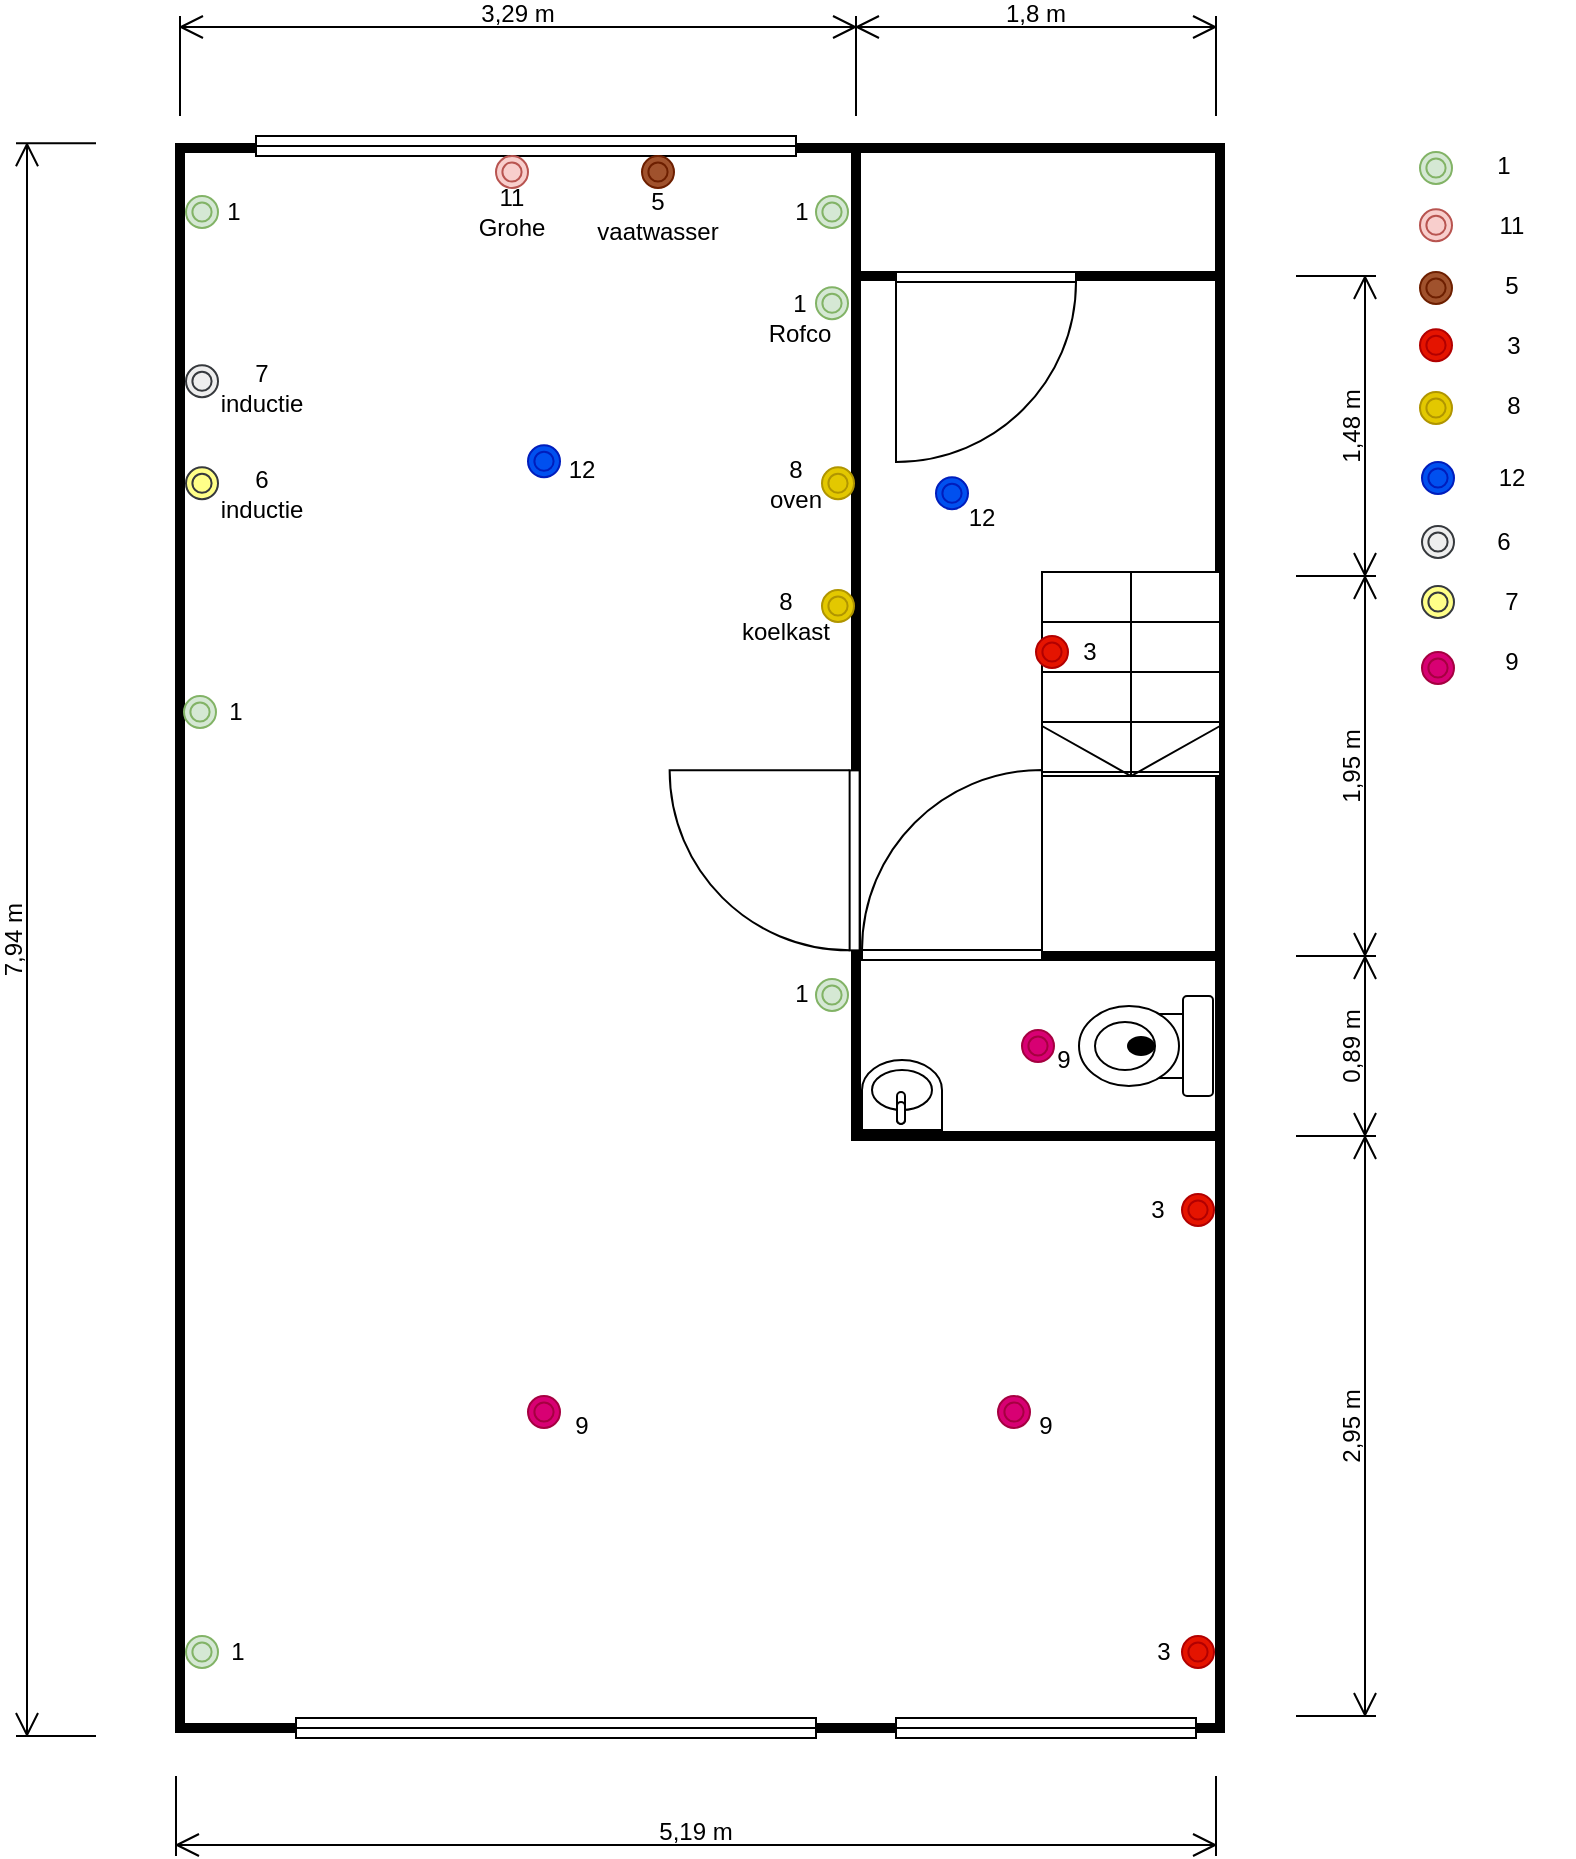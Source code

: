 <mxfile version="22.0.4" type="github">
  <diagram name="Page-1" id="jhLPxVsaWBwSPn-FSWZz">
    <mxGraphModel dx="2247" dy="2011" grid="1" gridSize="10" guides="1" tooltips="1" connect="1" arrows="1" fold="1" page="1" pageScale="1" pageWidth="827" pageHeight="1169" math="0" shadow="0">
      <root>
        <mxCell id="0" />
        <mxCell id="1" parent="0" />
        <mxCell id="ICWOFEsdJhEdBNFfQhtw-2" value="" style="rounded=0;whiteSpace=wrap;html=1;strokeWidth=5;movable=1;resizable=1;rotatable=1;deletable=1;editable=1;locked=0;connectable=1;" parent="1" vertex="1">
          <mxGeometry x="2" y="46" width="520" height="790" as="geometry" />
        </mxCell>
        <mxCell id="ICWOFEsdJhEdBNFfQhtw-52" value="3" style="text;html=1;strokeColor=none;fillColor=none;align=center;verticalAlign=middle;whiteSpace=wrap;rounded=0;" parent="1" vertex="1">
          <mxGeometry x="464" y="783" width="60" height="30" as="geometry" />
        </mxCell>
        <mxCell id="ICWOFEsdJhEdBNFfQhtw-47" value="1" style="text;html=1;strokeColor=none;fillColor=none;align=center;verticalAlign=middle;whiteSpace=wrap;rounded=0;strokeWidth=1;" parent="1" vertex="1">
          <mxGeometry x="634" y="39.63" width="60" height="30" as="geometry" />
        </mxCell>
        <mxCell id="ICWOFEsdJhEdBNFfQhtw-7" value="" style="rounded=0;whiteSpace=wrap;html=1;strokeWidth=5;" parent="1" vertex="1">
          <mxGeometry x="340" y="450" width="182" height="90" as="geometry" />
        </mxCell>
        <mxCell id="ICWOFEsdJhEdBNFfQhtw-9" value="" style="rounded=0;whiteSpace=wrap;html=1;strokeWidth=5;" parent="1" vertex="1">
          <mxGeometry x="340" y="110" width="182" height="340" as="geometry" />
        </mxCell>
        <mxCell id="ICWOFEsdJhEdBNFfQhtw-13" value="" style="verticalLabelPosition=bottom;html=1;verticalAlign=top;align=center;shape=mxgraph.floorplan.doorLeft;aspect=fixed;" parent="1" vertex="1">
          <mxGeometry x="360" y="108" width="90" height="95.63" as="geometry" />
        </mxCell>
        <mxCell id="ICWOFEsdJhEdBNFfQhtw-14" value="" style="verticalLabelPosition=bottom;html=1;verticalAlign=top;align=center;shape=mxgraph.floorplan.doorLeft;aspect=fixed;rotation=90;" parent="1" vertex="1">
          <mxGeometry x="249" y="354.37" width="90" height="95.63" as="geometry" />
        </mxCell>
        <mxCell id="ICWOFEsdJhEdBNFfQhtw-17" value="" style="verticalLabelPosition=bottom;html=1;verticalAlign=top;align=center;shape=mxgraph.floorplan.window;" parent="1" vertex="1">
          <mxGeometry x="60" y="831" width="260" height="10" as="geometry" />
        </mxCell>
        <mxCell id="ICWOFEsdJhEdBNFfQhtw-19" value="" style="verticalLabelPosition=bottom;html=1;verticalAlign=top;align=center;shape=mxgraph.floorplan.window;" parent="1" vertex="1">
          <mxGeometry x="360" y="831" width="150" height="10" as="geometry" />
        </mxCell>
        <mxCell id="ICWOFEsdJhEdBNFfQhtw-20" value="" style="verticalLabelPosition=bottom;html=1;verticalAlign=top;align=center;shape=mxgraph.floorplan.toilet;rotation=90;" parent="1" vertex="1">
          <mxGeometry x="460" y="461.5" width="50" height="67" as="geometry" />
        </mxCell>
        <mxCell id="ICWOFEsdJhEdBNFfQhtw-21" value="" style="verticalLabelPosition=bottom;html=1;verticalAlign=top;align=center;shape=mxgraph.floorplan.sink_1;rotation=-180;" parent="1" vertex="1">
          <mxGeometry x="343" y="502" width="40" height="35" as="geometry" />
        </mxCell>
        <mxCell id="ICWOFEsdJhEdBNFfQhtw-22" value="" style="verticalLabelPosition=bottom;html=1;verticalAlign=top;align=center;shape=mxgraph.floorplan.stairs;direction=south;" parent="1" vertex="1">
          <mxGeometry x="433" y="258" width="89" height="102" as="geometry" />
        </mxCell>
        <mxCell id="ICWOFEsdJhEdBNFfQhtw-31" value="" style="verticalLabelPosition=bottom;html=1;verticalAlign=top;align=center;shape=mxgraph.floorplan.doorLeft;aspect=fixed;rotation=-180;" parent="1" vertex="1">
          <mxGeometry x="343" y="356.37" width="90" height="95.63" as="geometry" />
        </mxCell>
        <mxCell id="ICWOFEsdJhEdBNFfQhtw-32" value="" style="verticalLabelPosition=bottom;html=1;verticalAlign=top;align=center;shape=mxgraph.floorplan.window;" parent="1" vertex="1">
          <mxGeometry x="40" y="40" width="270" height="10" as="geometry" />
        </mxCell>
        <mxCell id="ICWOFEsdJhEdBNFfQhtw-34" value="" style="line;strokeWidth=5;direction=south;html=1;perimeter=backbonePerimeter;points=[];outlineConnect=0;" parent="1" vertex="1">
          <mxGeometry x="335" y="43.63" width="10" height="160" as="geometry" />
        </mxCell>
        <mxCell id="ICWOFEsdJhEdBNFfQhtw-38" value="" style="ellipse;shape=doubleEllipse;whiteSpace=wrap;html=1;aspect=fixed;fillColor=#d5e8d4;strokeColor=#82b366;" parent="1" vertex="1">
          <mxGeometry x="622" y="48" width="16" height="16" as="geometry" />
        </mxCell>
        <mxCell id="ICWOFEsdJhEdBNFfQhtw-39" value="" style="ellipse;shape=doubleEllipse;whiteSpace=wrap;html=1;aspect=fixed;fillColor=#d5e8d4;strokeColor=#82b366;" parent="1" vertex="1">
          <mxGeometry x="5" y="790" width="16" height="16" as="geometry" />
        </mxCell>
        <mxCell id="ICWOFEsdJhEdBNFfQhtw-41" value="" style="ellipse;shape=doubleEllipse;whiteSpace=wrap;html=1;aspect=fixed;fillColor=#d5e8d4;strokeColor=#82b366;" parent="1" vertex="1">
          <mxGeometry x="320" y="115.63" width="16" height="16" as="geometry" />
        </mxCell>
        <mxCell id="ICWOFEsdJhEdBNFfQhtw-40" value="" style="ellipse;shape=doubleEllipse;whiteSpace=wrap;html=1;aspect=fixed;fillColor=#e51400;strokeColor=#B20000;fontColor=#ffffff;" parent="1" vertex="1">
          <mxGeometry x="503" y="790" width="16" height="16" as="geometry" />
        </mxCell>
        <mxCell id="ICWOFEsdJhEdBNFfQhtw-42" value="" style="ellipse;shape=doubleEllipse;whiteSpace=wrap;html=1;aspect=fixed;fillColor=#d5e8d4;strokeColor=#82b366;" parent="1" vertex="1">
          <mxGeometry x="320" y="70" width="16" height="16" as="geometry" />
        </mxCell>
        <mxCell id="ICWOFEsdJhEdBNFfQhtw-43" value="" style="ellipse;shape=doubleEllipse;whiteSpace=wrap;html=1;aspect=fixed;fillColor=#d5e8d4;strokeColor=#82b366;" parent="1" vertex="1">
          <mxGeometry x="5" y="70" width="16" height="16" as="geometry" />
        </mxCell>
        <mxCell id="ICWOFEsdJhEdBNFfQhtw-44" value="" style="ellipse;shape=doubleEllipse;whiteSpace=wrap;html=1;aspect=fixed;fillColor=#d5e8d4;strokeColor=#82b366;" parent="1" vertex="1">
          <mxGeometry x="4" y="320" width="16" height="16" as="geometry" />
        </mxCell>
        <mxCell id="ICWOFEsdJhEdBNFfQhtw-45" value="1" style="text;html=1;strokeColor=none;fillColor=none;align=center;verticalAlign=middle;whiteSpace=wrap;rounded=0;" parent="1" vertex="1">
          <mxGeometry x="-1" y="63" width="60" height="30" as="geometry" />
        </mxCell>
        <mxCell id="ICWOFEsdJhEdBNFfQhtw-48" value="1" style="text;html=1;strokeColor=none;fillColor=none;align=center;verticalAlign=middle;whiteSpace=wrap;rounded=0;" parent="1" vertex="1">
          <mxGeometry x="283" y="63" width="60" height="30" as="geometry" />
        </mxCell>
        <mxCell id="ICWOFEsdJhEdBNFfQhtw-49" value="&lt;div&gt;1&lt;br&gt;&lt;/div&gt;&lt;div&gt;Rofco&lt;/div&gt;" style="text;html=1;strokeColor=none;fillColor=none;align=center;verticalAlign=middle;whiteSpace=wrap;rounded=0;" parent="1" vertex="1">
          <mxGeometry x="282" y="115.63" width="60" height="30" as="geometry" />
        </mxCell>
        <mxCell id="ICWOFEsdJhEdBNFfQhtw-50" value="1" style="text;html=1;strokeColor=none;fillColor=none;align=center;verticalAlign=middle;whiteSpace=wrap;rounded=0;" parent="1" vertex="1">
          <mxGeometry y="313" width="60" height="30" as="geometry" />
        </mxCell>
        <mxCell id="ICWOFEsdJhEdBNFfQhtw-51" value="1" style="text;html=1;strokeColor=none;fillColor=none;align=center;verticalAlign=middle;whiteSpace=wrap;rounded=0;" parent="1" vertex="1">
          <mxGeometry x="1" y="783" width="60" height="30" as="geometry" />
        </mxCell>
        <mxCell id="ICWOFEsdJhEdBNFfQhtw-55" value="" style="ellipse;shape=doubleEllipse;whiteSpace=wrap;html=1;aspect=fixed;fillColor=#f8cecc;strokeColor=#b85450;" parent="1" vertex="1">
          <mxGeometry x="622" y="76.63" width="16" height="16" as="geometry" />
        </mxCell>
        <mxCell id="ICWOFEsdJhEdBNFfQhtw-56" value="" style="ellipse;shape=doubleEllipse;whiteSpace=wrap;html=1;aspect=fixed;fillColor=#f8cecc;strokeColor=#b85450;" parent="1" vertex="1">
          <mxGeometry x="160" y="50" width="16" height="16" as="geometry" />
        </mxCell>
        <mxCell id="ICWOFEsdJhEdBNFfQhtw-57" value="&lt;div&gt;11&lt;br&gt;&lt;/div&gt;&lt;div&gt;Grohe&lt;/div&gt;" style="text;html=1;strokeColor=none;fillColor=none;align=center;verticalAlign=middle;whiteSpace=wrap;rounded=0;" parent="1" vertex="1">
          <mxGeometry x="138" y="63" width="60" height="30" as="geometry" />
        </mxCell>
        <mxCell id="ICWOFEsdJhEdBNFfQhtw-59" value="" style="ellipse;shape=doubleEllipse;whiteSpace=wrap;html=1;aspect=fixed;fillColor=#a0522d;strokeColor=#6D1F00;fontColor=#ffffff;" parent="1" vertex="1">
          <mxGeometry x="233" y="50" width="16" height="16" as="geometry" />
        </mxCell>
        <mxCell id="ICWOFEsdJhEdBNFfQhtw-60" value="&lt;div&gt;5&lt;/div&gt;&lt;div&gt;vaatwasser&lt;br&gt;&lt;/div&gt;" style="text;html=1;strokeColor=none;fillColor=none;align=center;verticalAlign=middle;whiteSpace=wrap;rounded=0;" parent="1" vertex="1">
          <mxGeometry x="211" y="65" width="60" height="30" as="geometry" />
        </mxCell>
        <mxCell id="ICWOFEsdJhEdBNFfQhtw-61" value="" style="ellipse;shape=doubleEllipse;whiteSpace=wrap;html=1;aspect=fixed;fillColor=#a0522d;strokeColor=#6D1F00;fontColor=#ffffff;" parent="1" vertex="1">
          <mxGeometry x="622" y="108" width="16" height="16" as="geometry" />
        </mxCell>
        <mxCell id="ICWOFEsdJhEdBNFfQhtw-62" value="11" style="text;html=1;strokeColor=none;fillColor=none;align=center;verticalAlign=middle;whiteSpace=wrap;rounded=0;" parent="1" vertex="1">
          <mxGeometry x="638" y="69.63" width="60" height="30" as="geometry" />
        </mxCell>
        <mxCell id="ICWOFEsdJhEdBNFfQhtw-63" value="5" style="text;html=1;strokeColor=none;fillColor=none;align=center;verticalAlign=middle;whiteSpace=wrap;rounded=0;" parent="1" vertex="1">
          <mxGeometry x="638" y="99.63" width="60" height="30" as="geometry" />
        </mxCell>
        <mxCell id="ICWOFEsdJhEdBNFfQhtw-64" value="" style="ellipse;shape=doubleEllipse;whiteSpace=wrap;html=1;aspect=fixed;fillColor=#d5e8d4;strokeColor=#82b366;" parent="1" vertex="1">
          <mxGeometry x="320" y="461.5" width="16" height="16" as="geometry" />
        </mxCell>
        <mxCell id="ICWOFEsdJhEdBNFfQhtw-65" value="1" style="text;html=1;strokeColor=none;fillColor=none;align=center;verticalAlign=middle;whiteSpace=wrap;rounded=0;" parent="1" vertex="1">
          <mxGeometry x="283" y="453.5" width="60" height="30" as="geometry" />
        </mxCell>
        <mxCell id="ICWOFEsdJhEdBNFfQhtw-67" value="" style="ellipse;shape=doubleEllipse;whiteSpace=wrap;html=1;aspect=fixed;fillColor=#e51400;strokeColor=#B20000;fontColor=#ffffff;" parent="1" vertex="1">
          <mxGeometry x="503" y="569" width="16" height="16" as="geometry" />
        </mxCell>
        <mxCell id="ICWOFEsdJhEdBNFfQhtw-68" value="3" style="text;html=1;strokeColor=none;fillColor=none;align=center;verticalAlign=middle;whiteSpace=wrap;rounded=0;" parent="1" vertex="1">
          <mxGeometry x="461" y="562" width="60" height="30" as="geometry" />
        </mxCell>
        <mxCell id="ICWOFEsdJhEdBNFfQhtw-69" value="3" style="text;html=1;strokeColor=none;fillColor=none;align=center;verticalAlign=middle;whiteSpace=wrap;rounded=0;" parent="1" vertex="1">
          <mxGeometry x="639" y="129.63" width="60" height="30" as="geometry" />
        </mxCell>
        <mxCell id="ICWOFEsdJhEdBNFfQhtw-70" value="" style="ellipse;shape=doubleEllipse;whiteSpace=wrap;html=1;aspect=fixed;fillColor=#e51400;strokeColor=#B20000;fontColor=#ffffff;" parent="1" vertex="1">
          <mxGeometry x="622" y="136.63" width="16" height="16" as="geometry" />
        </mxCell>
        <mxCell id="ICWOFEsdJhEdBNFfQhtw-73" value="" style="ellipse;shape=doubleEllipse;whiteSpace=wrap;html=1;aspect=fixed;fillColor=#e51400;strokeColor=#B20000;fontColor=#ffffff;" parent="1" vertex="1">
          <mxGeometry x="430" y="290" width="16" height="16" as="geometry" />
        </mxCell>
        <mxCell id="ICWOFEsdJhEdBNFfQhtw-74" value="3" style="text;html=1;strokeColor=none;fillColor=none;align=center;verticalAlign=middle;whiteSpace=wrap;rounded=0;" parent="1" vertex="1">
          <mxGeometry x="427" y="283" width="60" height="30" as="geometry" />
        </mxCell>
        <mxCell id="ICWOFEsdJhEdBNFfQhtw-75" value="" style="ellipse;shape=doubleEllipse;whiteSpace=wrap;html=1;aspect=fixed;fillColor=#e3c800;strokeColor=#B09500;fontColor=#000000;" parent="1" vertex="1">
          <mxGeometry x="622" y="168" width="16" height="16" as="geometry" />
        </mxCell>
        <mxCell id="ICWOFEsdJhEdBNFfQhtw-78" value="" style="ellipse;shape=doubleEllipse;whiteSpace=wrap;html=1;aspect=fixed;fillColor=#e3c800;strokeColor=#B09500;fontColor=#000000;" parent="1" vertex="1">
          <mxGeometry x="323" y="205.63" width="16" height="16" as="geometry" />
        </mxCell>
        <mxCell id="ICWOFEsdJhEdBNFfQhtw-81" value="&lt;div&gt;8&lt;/div&gt;&lt;div&gt;oven&lt;br&gt;&lt;/div&gt;" style="text;html=1;strokeColor=none;fillColor=none;align=center;verticalAlign=middle;whiteSpace=wrap;rounded=0;" parent="1" vertex="1">
          <mxGeometry x="280" y="198.63" width="60" height="30" as="geometry" />
        </mxCell>
        <mxCell id="ICWOFEsdJhEdBNFfQhtw-79" value="" style="ellipse;shape=doubleEllipse;whiteSpace=wrap;html=1;aspect=fixed;fillColor=#e3c800;strokeColor=#B09500;fontColor=#000000;" parent="1" vertex="1">
          <mxGeometry x="323" y="267" width="16" height="16" as="geometry" />
        </mxCell>
        <mxCell id="ICWOFEsdJhEdBNFfQhtw-80" value="8" style="text;html=1;strokeColor=none;fillColor=none;align=center;verticalAlign=middle;whiteSpace=wrap;rounded=0;" parent="1" vertex="1">
          <mxGeometry x="639" y="159.63" width="60" height="30" as="geometry" />
        </mxCell>
        <mxCell id="ICWOFEsdJhEdBNFfQhtw-83" value="&lt;div&gt;8&lt;/div&gt;&lt;div&gt;koelkast&lt;br&gt;&lt;/div&gt;" style="text;html=1;strokeColor=none;fillColor=none;align=center;verticalAlign=middle;whiteSpace=wrap;rounded=0;" parent="1" vertex="1">
          <mxGeometry x="275" y="265" width="60" height="30" as="geometry" />
        </mxCell>
        <mxCell id="ICWOFEsdJhEdBNFfQhtw-85" value="" style="ellipse;shape=doubleEllipse;whiteSpace=wrap;html=1;aspect=fixed;fillColor=#0050ef;strokeColor=#001DBC;fontColor=#ffffff;" parent="1" vertex="1">
          <mxGeometry x="176" y="194.63" width="16" height="16" as="geometry" />
        </mxCell>
        <mxCell id="ICWOFEsdJhEdBNFfQhtw-86" value="" style="ellipse;shape=doubleEllipse;whiteSpace=wrap;html=1;aspect=fixed;fillColor=#0050ef;strokeColor=#001DBC;fontColor=#ffffff;" parent="1" vertex="1">
          <mxGeometry x="623" y="203" width="16" height="16" as="geometry" />
        </mxCell>
        <mxCell id="ICWOFEsdJhEdBNFfQhtw-87" value="12" style="text;html=1;strokeColor=none;fillColor=none;align=center;verticalAlign=middle;whiteSpace=wrap;rounded=0;" parent="1" vertex="1">
          <mxGeometry x="638" y="196" width="60" height="30" as="geometry" />
        </mxCell>
        <mxCell id="ICWOFEsdJhEdBNFfQhtw-88" value="12" style="text;html=1;strokeColor=none;fillColor=none;align=center;verticalAlign=middle;whiteSpace=wrap;rounded=0;" parent="1" vertex="1">
          <mxGeometry x="173" y="191.63" width="60" height="30" as="geometry" />
        </mxCell>
        <mxCell id="ICWOFEsdJhEdBNFfQhtw-90" value="" style="ellipse;shape=doubleEllipse;whiteSpace=wrap;html=1;aspect=fixed;fillColor=#eeeeee;strokeColor=#36393d;" parent="1" vertex="1">
          <mxGeometry x="5" y="154.63" width="16" height="16" as="geometry" />
        </mxCell>
        <mxCell id="ICWOFEsdJhEdBNFfQhtw-91" value="" style="ellipse;shape=doubleEllipse;whiteSpace=wrap;html=1;aspect=fixed;fillColor=#eeeeee;strokeColor=#36393d;" parent="1" vertex="1">
          <mxGeometry x="623" y="235" width="16" height="16" as="geometry" />
        </mxCell>
        <mxCell id="ICWOFEsdJhEdBNFfQhtw-92" value="6" style="text;html=1;strokeColor=none;fillColor=none;align=center;verticalAlign=middle;whiteSpace=wrap;rounded=0;" parent="1" vertex="1">
          <mxGeometry x="634" y="228" width="60" height="30" as="geometry" />
        </mxCell>
        <mxCell id="ICWOFEsdJhEdBNFfQhtw-93" value="" style="ellipse;shape=doubleEllipse;whiteSpace=wrap;html=1;aspect=fixed;fillColor=#ffff88;strokeColor=#36393d;" parent="1" vertex="1">
          <mxGeometry x="5" y="205.63" width="16" height="16" as="geometry" />
        </mxCell>
        <mxCell id="ICWOFEsdJhEdBNFfQhtw-94" value="&lt;div&gt;7&lt;/div&gt;&lt;div&gt;inductie&lt;/div&gt;" style="text;html=1;strokeColor=none;fillColor=none;align=center;verticalAlign=middle;whiteSpace=wrap;rounded=0;" parent="1" vertex="1">
          <mxGeometry x="13" y="150.63" width="60" height="30" as="geometry" />
        </mxCell>
        <mxCell id="ICWOFEsdJhEdBNFfQhtw-95" value="&lt;div&gt;6&lt;/div&gt;&lt;div&gt;inductie&lt;/div&gt;" style="text;html=1;strokeColor=none;fillColor=none;align=center;verticalAlign=middle;whiteSpace=wrap;rounded=0;" parent="1" vertex="1">
          <mxGeometry x="13" y="203.63" width="60" height="30" as="geometry" />
        </mxCell>
        <mxCell id="ICWOFEsdJhEdBNFfQhtw-96" value="" style="ellipse;shape=doubleEllipse;whiteSpace=wrap;html=1;aspect=fixed;fillColor=#ffff88;strokeColor=#36393d;" parent="1" vertex="1">
          <mxGeometry x="623" y="265" width="16" height="16" as="geometry" />
        </mxCell>
        <mxCell id="ICWOFEsdJhEdBNFfQhtw-97" value="7" style="text;html=1;strokeColor=none;fillColor=none;align=center;verticalAlign=middle;whiteSpace=wrap;rounded=0;" parent="1" vertex="1">
          <mxGeometry x="638" y="258" width="60" height="30" as="geometry" />
        </mxCell>
        <mxCell id="ICWOFEsdJhEdBNFfQhtw-99" value="" style="ellipse;shape=doubleEllipse;whiteSpace=wrap;html=1;aspect=fixed;fillColor=#d80073;strokeColor=#A50040;fontColor=#ffffff;" parent="1" vertex="1">
          <mxGeometry x="176" y="670" width="16" height="16" as="geometry" />
        </mxCell>
        <mxCell id="ICWOFEsdJhEdBNFfQhtw-100" value="" style="ellipse;shape=doubleEllipse;whiteSpace=wrap;html=1;aspect=fixed;fillColor=#d80073;strokeColor=#A50040;fontColor=#ffffff;" parent="1" vertex="1">
          <mxGeometry x="411" y="670" width="16" height="16" as="geometry" />
        </mxCell>
        <mxCell id="ICWOFEsdJhEdBNFfQhtw-101" value="" style="ellipse;shape=doubleEllipse;whiteSpace=wrap;html=1;aspect=fixed;fillColor=#d80073;strokeColor=#A50040;fontColor=#ffffff;" parent="1" vertex="1">
          <mxGeometry x="623" y="298" width="16" height="16" as="geometry" />
        </mxCell>
        <mxCell id="ICWOFEsdJhEdBNFfQhtw-102" value="9" style="text;html=1;strokeColor=none;fillColor=none;align=center;verticalAlign=middle;whiteSpace=wrap;rounded=0;" parent="1" vertex="1">
          <mxGeometry x="638" y="288" width="60" height="30" as="geometry" />
        </mxCell>
        <mxCell id="ICWOFEsdJhEdBNFfQhtw-103" value="9" style="text;html=1;strokeColor=none;fillColor=none;align=center;verticalAlign=middle;whiteSpace=wrap;rounded=0;" parent="1" vertex="1">
          <mxGeometry x="173" y="670" width="60" height="30" as="geometry" />
        </mxCell>
        <mxCell id="ICWOFEsdJhEdBNFfQhtw-104" value="9" style="text;html=1;strokeColor=none;fillColor=none;align=center;verticalAlign=middle;whiteSpace=wrap;rounded=0;" parent="1" vertex="1">
          <mxGeometry x="405" y="670" width="60" height="30" as="geometry" />
        </mxCell>
        <mxCell id="ICWOFEsdJhEdBNFfQhtw-105" value="" style="ellipse;shape=doubleEllipse;whiteSpace=wrap;html=1;aspect=fixed;fillColor=#d80073;strokeColor=#A50040;fontColor=#ffffff;" parent="1" vertex="1">
          <mxGeometry x="423" y="487" width="16" height="16" as="geometry" />
        </mxCell>
        <mxCell id="ICWOFEsdJhEdBNFfQhtw-107" value="9" style="text;html=1;strokeColor=none;fillColor=none;align=center;verticalAlign=middle;whiteSpace=wrap;rounded=0;" parent="1" vertex="1">
          <mxGeometry x="414" y="487" width="60" height="30" as="geometry" />
        </mxCell>
        <mxCell id="ICWOFEsdJhEdBNFfQhtw-108" value="" style="ellipse;shape=doubleEllipse;whiteSpace=wrap;html=1;aspect=fixed;fillColor=#0050ef;strokeColor=#001DBC;fontColor=#ffffff;" parent="1" vertex="1">
          <mxGeometry x="380" y="210.63" width="16" height="16" as="geometry" />
        </mxCell>
        <mxCell id="ICWOFEsdJhEdBNFfQhtw-109" value="12" style="text;html=1;strokeColor=none;fillColor=none;align=center;verticalAlign=middle;whiteSpace=wrap;rounded=0;" parent="1" vertex="1">
          <mxGeometry x="373" y="216" width="60" height="30" as="geometry" />
        </mxCell>
        <mxCell id="ICWOFEsdJhEdBNFfQhtw-113" value="&lt;div&gt;7,94 m&lt;/div&gt;" style="shape=dimension;direction=south;whiteSpace=wrap;html=1;align=center;points=[];verticalAlign=top;labelBackgroundColor=none;horizontal=0;spacingTop=-15;" parent="1" vertex="1">
          <mxGeometry x="-80" y="43.63" width="40" height="796.37" as="geometry" />
        </mxCell>
        <mxCell id="ICWOFEsdJhEdBNFfQhtw-117" value="&lt;div&gt;1,48 m&lt;/div&gt;" style="shape=dimension;direction=north;whiteSpace=wrap;html=1;align=center;points=[];verticalAlign=bottom;labelBackgroundColor=none;horizontal=0;spacingBottom=3;" parent="1" vertex="1">
          <mxGeometry x="560" y="110" width="40" height="150" as="geometry" />
        </mxCell>
        <mxCell id="ICWOFEsdJhEdBNFfQhtw-120" value="1,95 m" style="shape=dimension;direction=north;whiteSpace=wrap;html=1;align=center;points=[];verticalAlign=bottom;labelBackgroundColor=none;horizontal=0;spacingBottom=3;" parent="1" vertex="1">
          <mxGeometry x="560" y="260" width="40" height="190" as="geometry" />
        </mxCell>
        <mxCell id="ICWOFEsdJhEdBNFfQhtw-121" value="&lt;div&gt;0,89 m&lt;/div&gt;" style="shape=dimension;direction=north;whiteSpace=wrap;html=1;align=center;points=[];verticalAlign=bottom;labelBackgroundColor=none;horizontal=0;spacingBottom=3;" parent="1" vertex="1">
          <mxGeometry x="560" y="450" width="40" height="90" as="geometry" />
        </mxCell>
        <mxCell id="ICWOFEsdJhEdBNFfQhtw-122" value="2,95 m" style="shape=dimension;direction=north;whiteSpace=wrap;html=1;align=center;points=[];verticalAlign=bottom;labelBackgroundColor=none;horizontal=0;spacingBottom=3;" parent="1" vertex="1">
          <mxGeometry x="560" y="540" width="40" height="290" as="geometry" />
        </mxCell>
        <mxCell id="cE3REOv400W2V4zEZgBk-1" value="5,19 m" style="shape=dimension;whiteSpace=wrap;html=1;align=center;points=[];verticalAlign=bottom;spacingBottom=3;labelBackgroundColor=none;" parent="1" vertex="1">
          <mxGeometry y="860" width="520" height="40" as="geometry" />
        </mxCell>
        <mxCell id="cE3REOv400W2V4zEZgBk-2" value="3,29 m" style="shape=dimension;direction=west;whiteSpace=wrap;html=1;align=center;points=[];verticalAlign=top;spacingTop=-15;labelBackgroundColor=none;" parent="1" vertex="1">
          <mxGeometry x="2" y="-20" width="338" height="50" as="geometry" />
        </mxCell>
        <mxCell id="cE3REOv400W2V4zEZgBk-4" value="1,8 m" style="shape=dimension;direction=west;whiteSpace=wrap;html=1;align=center;points=[];verticalAlign=top;spacingTop=-15;labelBackgroundColor=none;" parent="1" vertex="1">
          <mxGeometry x="340" y="-20" width="180" height="50" as="geometry" />
        </mxCell>
      </root>
    </mxGraphModel>
  </diagram>
</mxfile>
